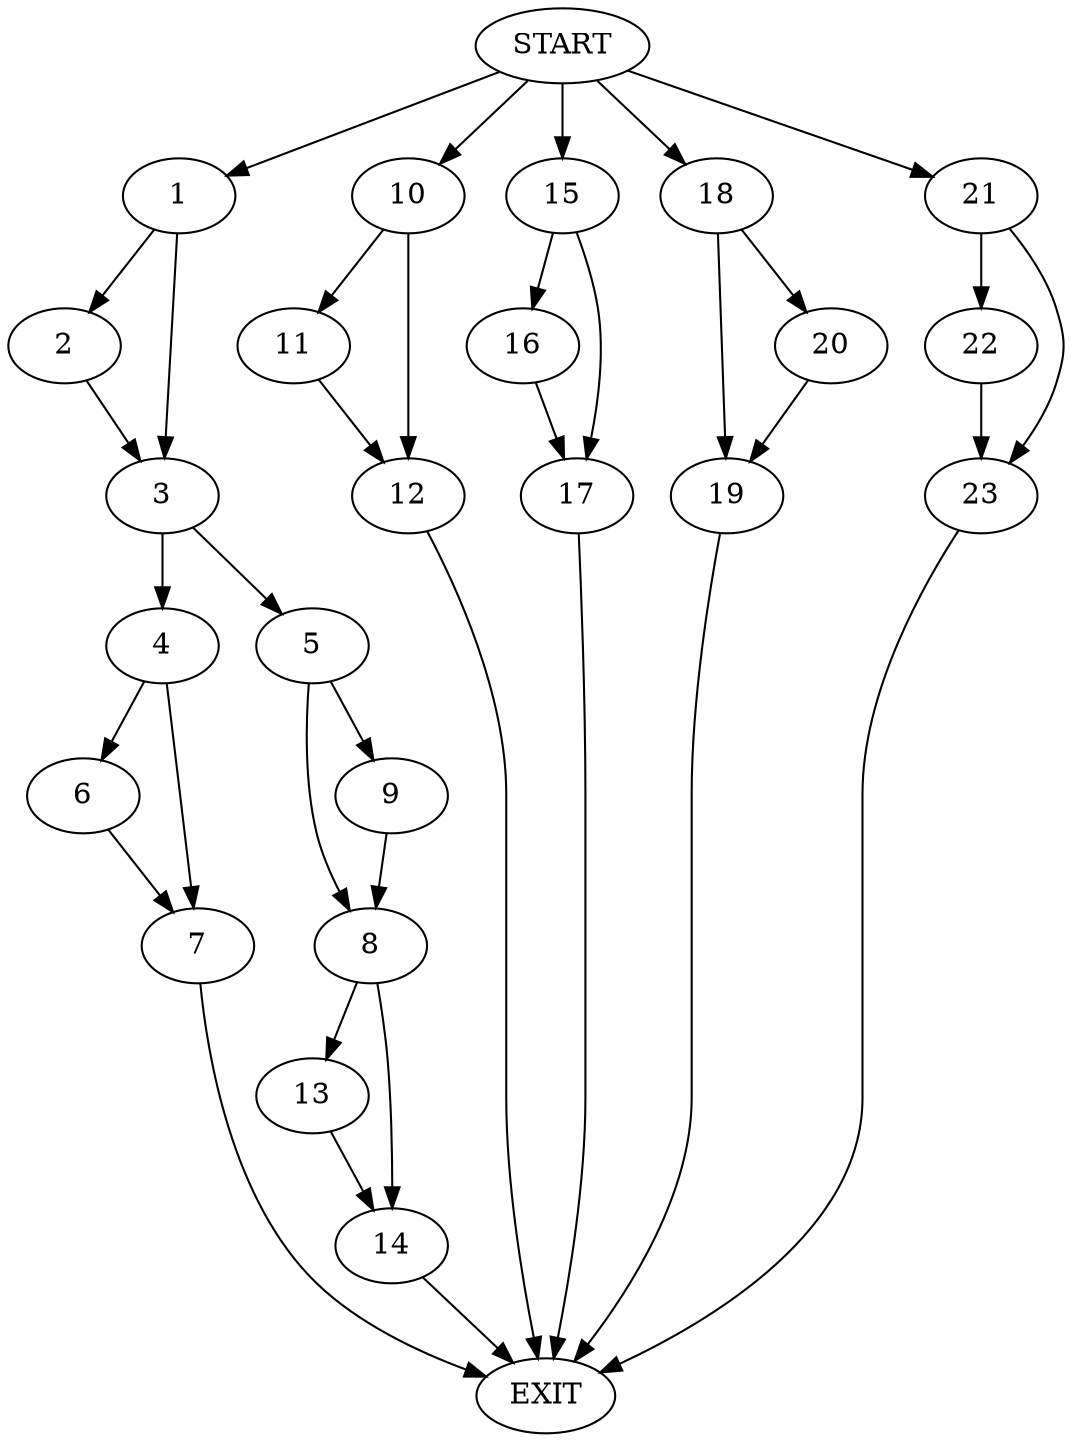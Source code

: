 digraph {
0 [label="START"]
24 [label="EXIT"]
0 -> 1
1 -> 2
1 -> 3
3 -> 4
3 -> 5
2 -> 3
4 -> 6
4 -> 7
5 -> 8
5 -> 9
6 -> 7
7 -> 24
0 -> 10
10 -> 11
10 -> 12
11 -> 12
12 -> 24
8 -> 13
8 -> 14
9 -> 8
13 -> 14
14 -> 24
0 -> 15
15 -> 16
15 -> 17
16 -> 17
17 -> 24
0 -> 18
18 -> 19
18 -> 20
20 -> 19
19 -> 24
0 -> 21
21 -> 22
21 -> 23
22 -> 23
23 -> 24
}
